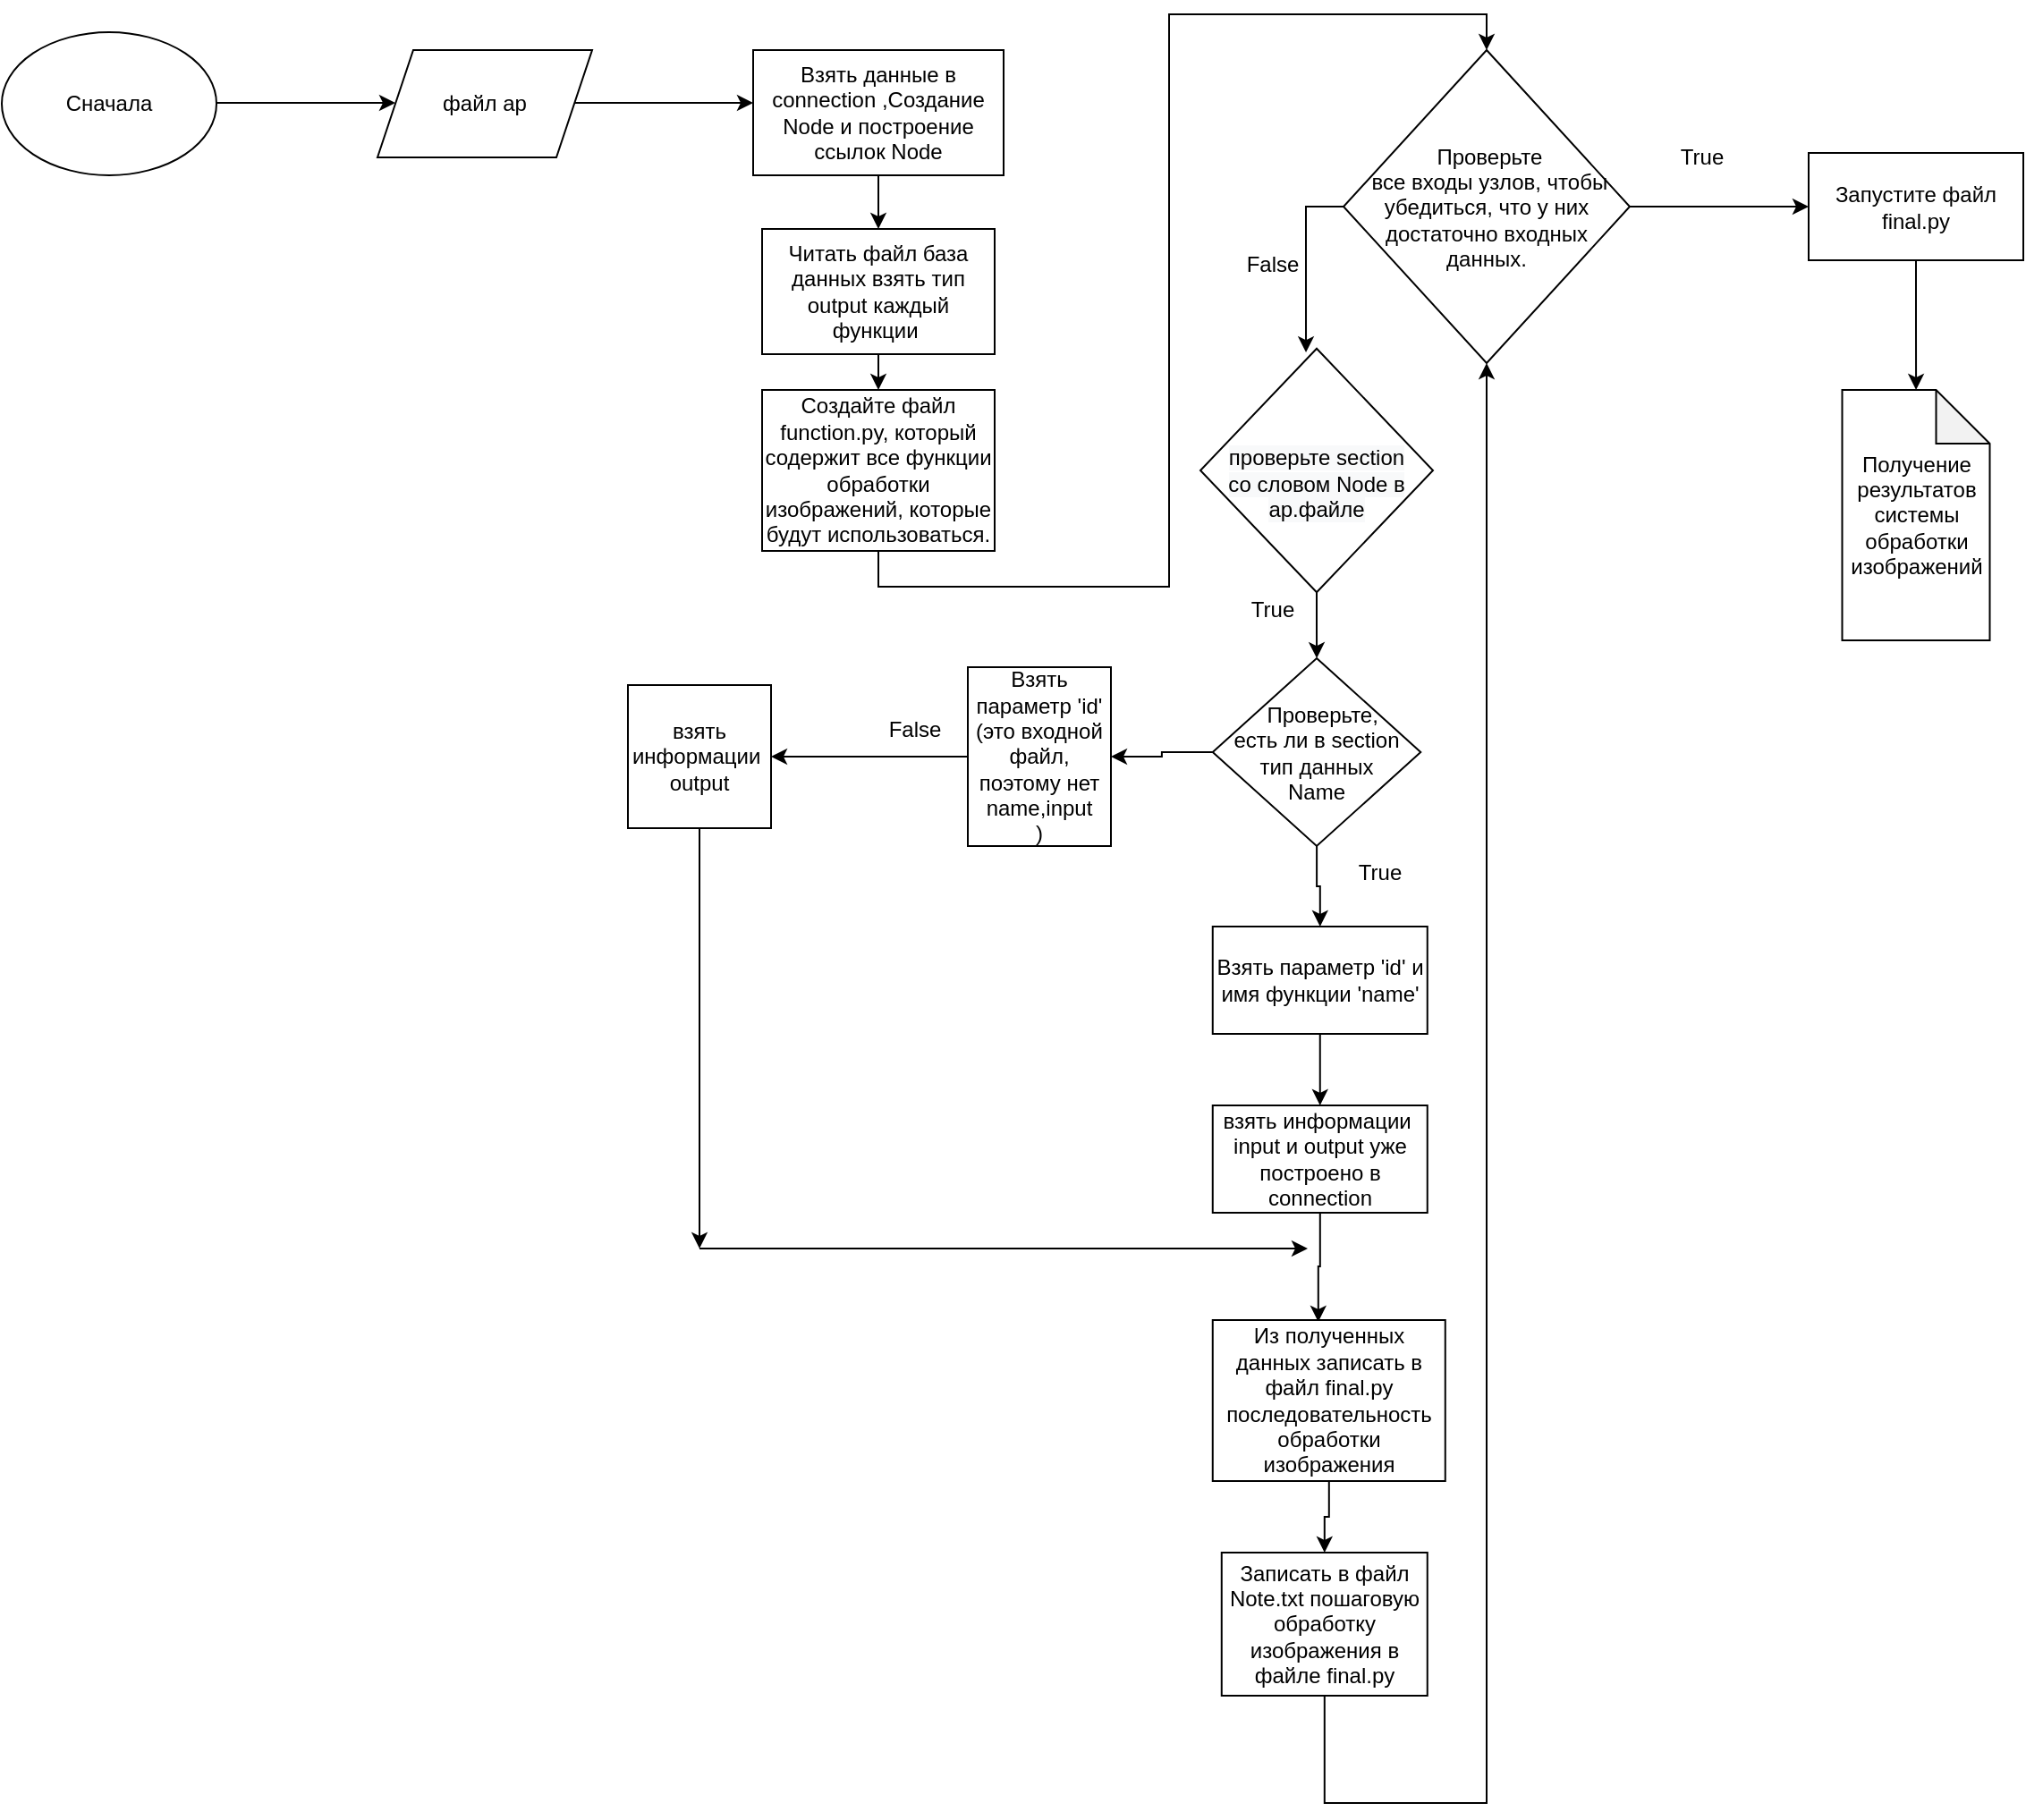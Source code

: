 <mxfile version="19.0.0" type="device"><diagram id="C5RBs43oDa-KdzZeNtuy" name="Page-1"><mxGraphModel dx="1662" dy="789" grid="1" gridSize="10" guides="1" tooltips="1" connect="1" arrows="1" fold="1" page="1" pageScale="1" pageWidth="827" pageHeight="1169" math="0" shadow="0"><root><mxCell id="WIyWlLk6GJQsqaUBKTNV-0"/><mxCell id="WIyWlLk6GJQsqaUBKTNV-1" parent="WIyWlLk6GJQsqaUBKTNV-0"/><mxCell id="L8QzcOCo39BGNDTruint-0" value="Сначала" style="ellipse;whiteSpace=wrap;html=1;" parent="WIyWlLk6GJQsqaUBKTNV-1" vertex="1"><mxGeometry y="20" width="120" height="80" as="geometry"/></mxCell><mxCell id="L8QzcOCo39BGNDTruint-3" value="" style="endArrow=classic;html=1;rounded=0;" parent="WIyWlLk6GJQsqaUBKTNV-1" edge="1"><mxGeometry relative="1" as="geometry"><mxPoint x="120" y="59.5" as="sourcePoint"/><mxPoint x="220" y="59.5" as="targetPoint"/></mxGeometry></mxCell><mxCell id="L8QzcOCo39BGNDTruint-5" value="файл ap" style="shape=parallelogram;perimeter=parallelogramPerimeter;whiteSpace=wrap;html=1;fixedSize=1;" parent="WIyWlLk6GJQsqaUBKTNV-1" vertex="1"><mxGeometry x="210" y="30" width="120" height="60" as="geometry"/></mxCell><mxCell id="L8QzcOCo39BGNDTruint-6" value="" style="endArrow=classic;html=1;rounded=0;" parent="WIyWlLk6GJQsqaUBKTNV-1" edge="1"><mxGeometry relative="1" as="geometry"><mxPoint x="320" y="59.5" as="sourcePoint"/><mxPoint x="420" y="59.5" as="targetPoint"/></mxGeometry></mxCell><mxCell id="L8QzcOCo39BGNDTruint-7" value="Взять данные в connection ,Создание Node и построение ссылок Node" style="rounded=0;whiteSpace=wrap;html=1;" parent="WIyWlLk6GJQsqaUBKTNV-1" vertex="1"><mxGeometry x="420" y="30" width="140" height="70" as="geometry"/></mxCell><mxCell id="L8QzcOCo39BGNDTruint-9" value="" style="endArrow=classic;html=1;rounded=0;exitX=0.5;exitY=1;exitDx=0;exitDy=0;" parent="WIyWlLk6GJQsqaUBKTNV-1" source="L8QzcOCo39BGNDTruint-7" edge="1"><mxGeometry relative="1" as="geometry"><mxPoint x="450" y="130" as="sourcePoint"/><mxPoint x="490" y="130" as="targetPoint"/></mxGeometry></mxCell><mxCell id="L8QzcOCo39BGNDTruint-13" value="" style="edgeStyle=orthogonalEdgeStyle;rounded=0;orthogonalLoop=1;jettySize=auto;html=1;" parent="WIyWlLk6GJQsqaUBKTNV-1" source="L8QzcOCo39BGNDTruint-10" edge="1"><mxGeometry relative="1" as="geometry"><mxPoint x="490" y="220" as="targetPoint"/></mxGeometry></mxCell><mxCell id="L8QzcOCo39BGNDTruint-10" value="Читать файл база данных взять тип output каждый функции&amp;nbsp;" style="rounded=0;whiteSpace=wrap;html=1;" parent="WIyWlLk6GJQsqaUBKTNV-1" vertex="1"><mxGeometry x="425" y="130" width="130" height="70" as="geometry"/></mxCell><mxCell id="L8QzcOCo39BGNDTruint-16" value="False" style="text;html=1;align=center;verticalAlign=middle;resizable=0;points=[];autosize=1;strokeColor=none;fillColor=none;" parent="WIyWlLk6GJQsqaUBKTNV-1" vertex="1"><mxGeometry x="690" y="140" width="40" height="20" as="geometry"/></mxCell><mxCell id="L8QzcOCo39BGNDTruint-19" value="True" style="text;html=1;align=center;verticalAlign=middle;resizable=0;points=[];autosize=1;strokeColor=none;fillColor=none;" parent="WIyWlLk6GJQsqaUBKTNV-1" vertex="1"><mxGeometry x="930" y="80" width="40" height="20" as="geometry"/></mxCell><mxCell id="L8QzcOCo39BGNDTruint-22" value="True" style="text;html=1;align=center;verticalAlign=middle;resizable=0;points=[];autosize=1;strokeColor=none;fillColor=none;" parent="WIyWlLk6GJQsqaUBKTNV-1" vertex="1"><mxGeometry x="690" y="333.13" width="40" height="20" as="geometry"/></mxCell><mxCell id="L8QzcOCo39BGNDTruint-26" value="" style="edgeStyle=orthogonalEdgeStyle;rounded=0;orthogonalLoop=1;jettySize=auto;html=1;" parent="WIyWlLk6GJQsqaUBKTNV-1" source="L8QzcOCo39BGNDTruint-23" target="L8QzcOCo39BGNDTruint-25" edge="1"><mxGeometry relative="1" as="geometry"/></mxCell><mxCell id="L8QzcOCo39BGNDTruint-23" value="Взять параметр 'id' и имя функции 'name'" style="rounded=0;whiteSpace=wrap;html=1;" parent="WIyWlLk6GJQsqaUBKTNV-1" vertex="1"><mxGeometry x="676.88" y="520" width="120" height="60" as="geometry"/></mxCell><mxCell id="L8QzcOCo39BGNDTruint-41" value="" style="edgeStyle=orthogonalEdgeStyle;rounded=0;orthogonalLoop=1;jettySize=auto;html=1;entryX=0.454;entryY=0.011;entryDx=0;entryDy=0;entryPerimeter=0;" parent="WIyWlLk6GJQsqaUBKTNV-1" source="L8QzcOCo39BGNDTruint-25" target="L8QzcOCo39BGNDTruint-40" edge="1"><mxGeometry relative="1" as="geometry"/></mxCell><mxCell id="L8QzcOCo39BGNDTruint-25" value="взять информации&amp;nbsp; input и output уже построено в connection" style="rounded=0;whiteSpace=wrap;html=1;" parent="WIyWlLk6GJQsqaUBKTNV-1" vertex="1"><mxGeometry x="676.88" y="620" width="120" height="60" as="geometry"/></mxCell><mxCell id="L8QzcOCo39BGNDTruint-27" value="True" style="text;html=1;align=center;verticalAlign=middle;resizable=0;points=[];autosize=1;strokeColor=none;fillColor=none;" parent="WIyWlLk6GJQsqaUBKTNV-1" vertex="1"><mxGeometry x="750" y="480" width="40" height="20" as="geometry"/></mxCell><mxCell id="zC5GwxsL0DmPOeDztksy-10" value="" style="edgeStyle=orthogonalEdgeStyle;rounded=0;orthogonalLoop=1;jettySize=auto;html=1;" edge="1" parent="WIyWlLk6GJQsqaUBKTNV-1" source="L8QzcOCo39BGNDTruint-28" target="L8QzcOCo39BGNDTruint-39"><mxGeometry relative="1" as="geometry"/></mxCell><mxCell id="L8QzcOCo39BGNDTruint-28" value="&lt;span style=&quot;&quot;&gt;Взять параметр 'id'&lt;br&gt;(это входной файл, поэтому нет name,input&lt;br&gt;)&lt;br&gt;&lt;/span&gt;" style="rounded=0;whiteSpace=wrap;html=1;" parent="WIyWlLk6GJQsqaUBKTNV-1" vertex="1"><mxGeometry x="540" y="375" width="80" height="100" as="geometry"/></mxCell><mxCell id="L8QzcOCo39BGNDTruint-30" value="False" style="text;html=1;align=center;verticalAlign=middle;resizable=0;points=[];autosize=1;strokeColor=none;fillColor=none;" parent="WIyWlLk6GJQsqaUBKTNV-1" vertex="1"><mxGeometry x="490" y="400" width="40" height="20" as="geometry"/></mxCell><mxCell id="L8QzcOCo39BGNDTruint-38" value="" style="edgeStyle=orthogonalEdgeStyle;rounded=0;orthogonalLoop=1;jettySize=auto;html=1;" parent="WIyWlLk6GJQsqaUBKTNV-1" edge="1"><mxGeometry relative="1" as="geometry"><mxPoint x="390" y="700" as="sourcePoint"/><mxPoint x="730" y="700" as="targetPoint"/></mxGeometry></mxCell><mxCell id="zC5GwxsL0DmPOeDztksy-12" style="edgeStyle=orthogonalEdgeStyle;rounded=0;orthogonalLoop=1;jettySize=auto;html=1;exitX=0.5;exitY=1;exitDx=0;exitDy=0;" edge="1" parent="WIyWlLk6GJQsqaUBKTNV-1" source="L8QzcOCo39BGNDTruint-39"><mxGeometry relative="1" as="geometry"><mxPoint x="390" y="700" as="targetPoint"/></mxGeometry></mxCell><mxCell id="L8QzcOCo39BGNDTruint-39" value="взять информации&amp;nbsp; &amp;nbsp;output&amp;nbsp;" style="rounded=0;whiteSpace=wrap;html=1;" parent="WIyWlLk6GJQsqaUBKTNV-1" vertex="1"><mxGeometry x="350" y="385" width="80" height="80" as="geometry"/></mxCell><mxCell id="L8QzcOCo39BGNDTruint-49" value="" style="edgeStyle=orthogonalEdgeStyle;rounded=0;orthogonalLoop=1;jettySize=auto;html=1;" parent="WIyWlLk6GJQsqaUBKTNV-1" source="L8QzcOCo39BGNDTruint-40" target="L8QzcOCo39BGNDTruint-48" edge="1"><mxGeometry relative="1" as="geometry"/></mxCell><mxCell id="L8QzcOCo39BGNDTruint-40" value="Из полученных данных записать в файл final.py последовательность обработки изображения" style="whiteSpace=wrap;html=1;rounded=0;" parent="WIyWlLk6GJQsqaUBKTNV-1" vertex="1"><mxGeometry x="676.88" y="740" width="130" height="90" as="geometry"/></mxCell><mxCell id="g31iMEUoBy36sDo8CusW-1" style="edgeStyle=orthogonalEdgeStyle;rounded=0;orthogonalLoop=1;jettySize=auto;html=1;exitX=0.5;exitY=1;exitDx=0;exitDy=0;entryX=0.5;entryY=0;entryDx=0;entryDy=0;fontSize=10;" parent="WIyWlLk6GJQsqaUBKTNV-1" source="L8QzcOCo39BGNDTruint-43" target="L8QzcOCo39BGNDTruint-44" edge="1"><mxGeometry relative="1" as="geometry"/></mxCell><mxCell id="L8QzcOCo39BGNDTruint-43" value="Создайте файл function.py, который содержит все функции обработки изображений, которые будут использоваться." style="rounded=0;whiteSpace=wrap;html=1;" parent="WIyWlLk6GJQsqaUBKTNV-1" vertex="1"><mxGeometry x="425" y="220" width="130" height="90" as="geometry"/></mxCell><mxCell id="zC5GwxsL0DmPOeDztksy-1" value="" style="edgeStyle=orthogonalEdgeStyle;rounded=0;orthogonalLoop=1;jettySize=auto;html=1;" edge="1" parent="WIyWlLk6GJQsqaUBKTNV-1" source="L8QzcOCo39BGNDTruint-44" target="zC5GwxsL0DmPOeDztksy-0"><mxGeometry relative="1" as="geometry"/></mxCell><mxCell id="zC5GwxsL0DmPOeDztksy-7" style="edgeStyle=orthogonalEdgeStyle;rounded=0;orthogonalLoop=1;jettySize=auto;html=1;exitX=0;exitY=0.5;exitDx=0;exitDy=0;entryX=0.454;entryY=0.016;entryDx=0;entryDy=0;entryPerimeter=0;" edge="1" parent="WIyWlLk6GJQsqaUBKTNV-1" source="L8QzcOCo39BGNDTruint-44" target="L8QzcOCo39BGNDTruint-46"><mxGeometry relative="1" as="geometry"/></mxCell><mxCell id="L8QzcOCo39BGNDTruint-44" value="&lt;span style=&quot;&quot;&gt;&amp;nbsp;Проверьте&lt;br&gt;&amp;nbsp;все входы узлов, чтобы убедиться, что у них достаточно входных данных.&lt;/span&gt;" style="rhombus;whiteSpace=wrap;html=1;" parent="WIyWlLk6GJQsqaUBKTNV-1" vertex="1"><mxGeometry x="750" y="30" width="160" height="175" as="geometry"/></mxCell><mxCell id="zC5GwxsL0DmPOeDztksy-8" value="" style="edgeStyle=orthogonalEdgeStyle;rounded=0;orthogonalLoop=1;jettySize=auto;html=1;" edge="1" parent="WIyWlLk6GJQsqaUBKTNV-1" source="L8QzcOCo39BGNDTruint-46" target="L8QzcOCo39BGNDTruint-47"><mxGeometry relative="1" as="geometry"/></mxCell><mxCell id="L8QzcOCo39BGNDTruint-46" value="&lt;span style=&quot;color: rgb(0, 0, 0); font-family: Helvetica; font-size: 12px; font-style: normal; font-variant-ligatures: normal; font-variant-caps: normal; font-weight: 400; letter-spacing: normal; orphans: 2; text-align: center; text-indent: 0px; text-transform: none; widows: 2; word-spacing: 0px; -webkit-text-stroke-width: 0px; background-color: rgb(248, 249, 250); text-decoration-thickness: initial; text-decoration-style: initial; text-decoration-color: initial; float: none; display: inline !important;&quot;&gt;&lt;br&gt;проверьте section &lt;br&gt;со словом Node в &lt;br&gt;ap.файле&lt;/span&gt;" style="rhombus;whiteSpace=wrap;html=1;" parent="WIyWlLk6GJQsqaUBKTNV-1" vertex="1"><mxGeometry x="670" y="196.88" width="130" height="136.25" as="geometry"/></mxCell><mxCell id="zC5GwxsL0DmPOeDztksy-9" value="" style="edgeStyle=orthogonalEdgeStyle;rounded=0;orthogonalLoop=1;jettySize=auto;html=1;" edge="1" parent="WIyWlLk6GJQsqaUBKTNV-1" source="L8QzcOCo39BGNDTruint-47" target="L8QzcOCo39BGNDTruint-28"><mxGeometry relative="1" as="geometry"/></mxCell><mxCell id="zC5GwxsL0DmPOeDztksy-11" value="" style="edgeStyle=orthogonalEdgeStyle;rounded=0;orthogonalLoop=1;jettySize=auto;html=1;" edge="1" parent="WIyWlLk6GJQsqaUBKTNV-1" source="L8QzcOCo39BGNDTruint-47" target="L8QzcOCo39BGNDTruint-23"><mxGeometry relative="1" as="geometry"/></mxCell><mxCell id="L8QzcOCo39BGNDTruint-47" value="&lt;span style=&quot;&quot;&gt;&amp;nbsp; Проверьте, &lt;br&gt;есть ли в section тип данных&lt;br&gt;Name&lt;/span&gt;" style="rhombus;whiteSpace=wrap;html=1;" parent="WIyWlLk6GJQsqaUBKTNV-1" vertex="1"><mxGeometry x="676.88" y="370" width="116.25" height="105" as="geometry"/></mxCell><mxCell id="L8QzcOCo39BGNDTruint-58" value="" style="edgeStyle=orthogonalEdgeStyle;rounded=0;orthogonalLoop=1;jettySize=auto;html=1;entryX=0.5;entryY=1;entryDx=0;entryDy=0;" parent="WIyWlLk6GJQsqaUBKTNV-1" source="L8QzcOCo39BGNDTruint-48" target="L8QzcOCo39BGNDTruint-44" edge="1"><mxGeometry relative="1" as="geometry"><mxPoint x="500" y="480" as="targetPoint"/><Array as="points"><mxPoint x="739" y="1010"/><mxPoint x="830" y="1010"/></Array></mxGeometry></mxCell><mxCell id="L8QzcOCo39BGNDTruint-48" value="Записать в файл Note.txt пошаговую обработку изображения в файле final.py" style="rounded=0;whiteSpace=wrap;html=1;" parent="WIyWlLk6GJQsqaUBKTNV-1" vertex="1"><mxGeometry x="681.88" y="870" width="115" height="80" as="geometry"/></mxCell><mxCell id="L8QzcOCo39BGNDTruint-61" value="Получение результатов системы обработки изображений" style="shape=note;whiteSpace=wrap;html=1;backgroundOutline=1;darkOpacity=0.05;" parent="WIyWlLk6GJQsqaUBKTNV-1" vertex="1"><mxGeometry x="1028.75" y="220" width="82.5" height="140" as="geometry"/></mxCell><mxCell id="zC5GwxsL0DmPOeDztksy-3" value="" style="edgeStyle=orthogonalEdgeStyle;rounded=0;orthogonalLoop=1;jettySize=auto;html=1;" edge="1" parent="WIyWlLk6GJQsqaUBKTNV-1" source="zC5GwxsL0DmPOeDztksy-0" target="L8QzcOCo39BGNDTruint-61"><mxGeometry relative="1" as="geometry"/></mxCell><mxCell id="zC5GwxsL0DmPOeDztksy-0" value="&lt;span style=&quot;&quot;&gt;Запустите файл final.py&lt;/span&gt;" style="whiteSpace=wrap;html=1;" vertex="1" parent="WIyWlLk6GJQsqaUBKTNV-1"><mxGeometry x="1010" y="87.5" width="120" height="60" as="geometry"/></mxCell></root></mxGraphModel></diagram></mxfile>